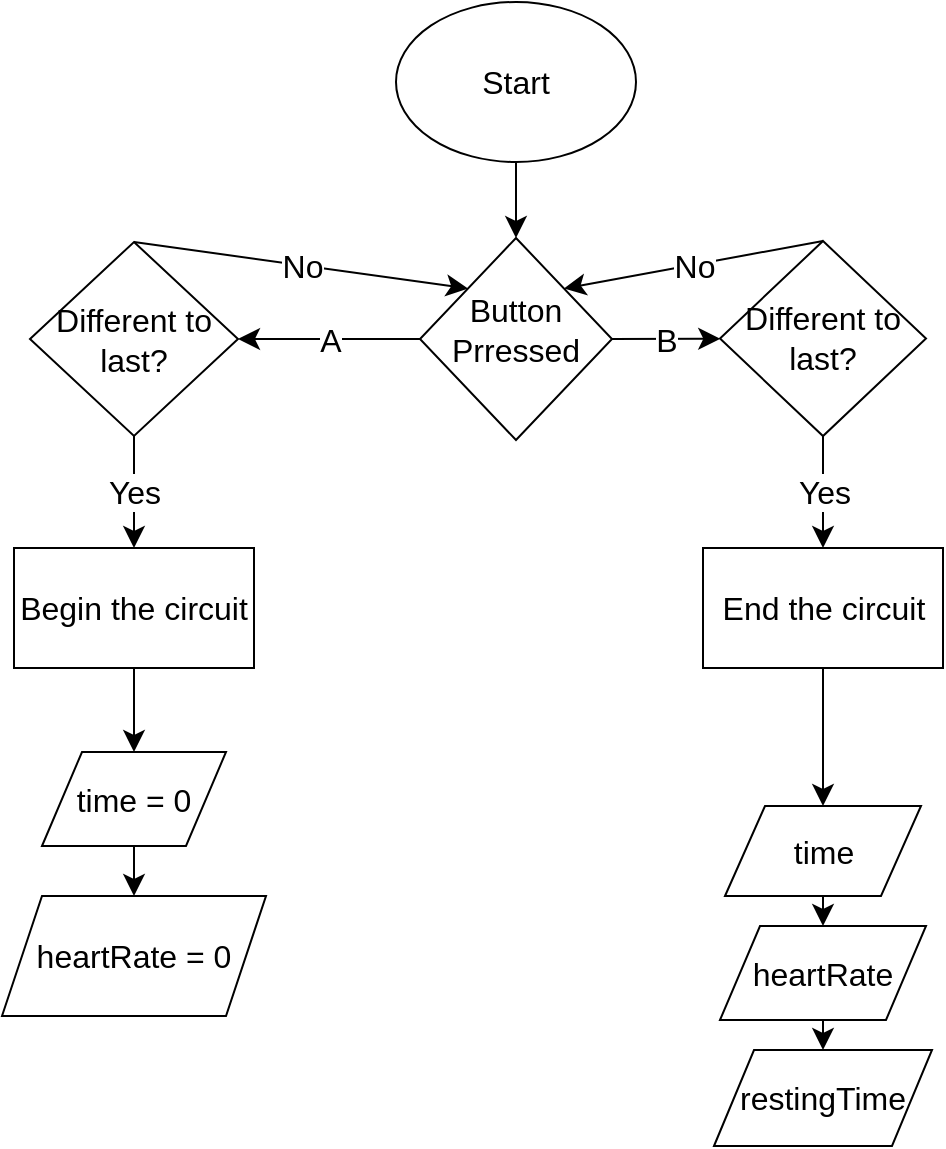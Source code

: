 <mxfile version="22.1.11" type="github">
  <diagram name="Page-1" id="UYRgRn9P8_GwJqouFjbf">
    <mxGraphModel dx="1105" dy="1228" grid="0" gridSize="10" guides="1" tooltips="1" connect="1" arrows="1" fold="1" page="0" pageScale="1" pageWidth="850" pageHeight="1100" math="0" shadow="0">
      <root>
        <mxCell id="0" />
        <mxCell id="1" parent="0" />
        <mxCell id="inF__guB-Sgz0s1Ucuuz-1" value="" style="ellipse;whiteSpace=wrap;html=1;fontSize=16;" vertex="1" parent="1">
          <mxGeometry x="163" y="-147" width="120" height="80" as="geometry" />
        </mxCell>
        <mxCell id="inF__guB-Sgz0s1Ucuuz-2" value="" style="endArrow=classic;html=1;rounded=0;fontSize=12;startSize=8;endSize=8;curved=1;exitX=0.5;exitY=1;exitDx=0;exitDy=0;entryX=0.5;entryY=0;entryDx=0;entryDy=0;" edge="1" parent="1" source="inF__guB-Sgz0s1Ucuuz-1" target="inF__guB-Sgz0s1Ucuuz-5">
          <mxGeometry width="50" height="50" relative="1" as="geometry">
            <mxPoint x="255" y="49" as="sourcePoint" />
            <mxPoint x="223" y="13" as="targetPoint" />
          </mxGeometry>
        </mxCell>
        <mxCell id="inF__guB-Sgz0s1Ucuuz-4" value="Start" style="text;html=1;strokeColor=none;fillColor=none;align=center;verticalAlign=middle;whiteSpace=wrap;rounded=0;fontSize=16;" vertex="1" parent="1">
          <mxGeometry x="193" y="-122" width="60" height="30" as="geometry" />
        </mxCell>
        <mxCell id="inF__guB-Sgz0s1Ucuuz-5" value="" style="rhombus;whiteSpace=wrap;html=1;fontSize=16;" vertex="1" parent="1">
          <mxGeometry x="175" y="-29" width="96" height="101" as="geometry" />
        </mxCell>
        <mxCell id="inF__guB-Sgz0s1Ucuuz-6" value="Button Prressed" style="text;html=1;strokeColor=none;fillColor=none;align=center;verticalAlign=middle;whiteSpace=wrap;rounded=0;fontSize=16;" vertex="1" parent="1">
          <mxGeometry x="193" y="2" width="60" height="30" as="geometry" />
        </mxCell>
        <mxCell id="inF__guB-Sgz0s1Ucuuz-7" style="edgeStyle=none;curved=1;rounded=0;orthogonalLoop=1;jettySize=auto;html=1;exitX=0.75;exitY=1;exitDx=0;exitDy=0;fontSize=12;startSize=8;endSize=8;" edge="1" parent="1" source="inF__guB-Sgz0s1Ucuuz-6" target="inF__guB-Sgz0s1Ucuuz-6">
          <mxGeometry relative="1" as="geometry" />
        </mxCell>
        <mxCell id="inF__guB-Sgz0s1Ucuuz-8" value="" style="endArrow=classic;html=1;rounded=0;fontSize=12;startSize=8;endSize=8;curved=1;exitX=0;exitY=0.5;exitDx=0;exitDy=0;entryX=1;entryY=0.5;entryDx=0;entryDy=0;" edge="1" parent="1" source="inF__guB-Sgz0s1Ucuuz-5" target="inF__guB-Sgz0s1Ucuuz-18">
          <mxGeometry relative="1" as="geometry">
            <mxPoint x="35" y="46" as="sourcePoint" />
            <mxPoint x="105" y="6" as="targetPoint" />
          </mxGeometry>
        </mxCell>
        <mxCell id="inF__guB-Sgz0s1Ucuuz-9" value="A" style="edgeLabel;resizable=0;html=1;align=center;verticalAlign=middle;fontSize=16;" connectable="0" vertex="1" parent="inF__guB-Sgz0s1Ucuuz-8">
          <mxGeometry relative="1" as="geometry" />
        </mxCell>
        <mxCell id="inF__guB-Sgz0s1Ucuuz-12" value="Begin the circuit" style="rounded=0;whiteSpace=wrap;html=1;fontSize=16;" vertex="1" parent="1">
          <mxGeometry x="-28" y="126" width="120" height="60" as="geometry" />
        </mxCell>
        <mxCell id="inF__guB-Sgz0s1Ucuuz-13" value="" style="endArrow=classic;html=1;rounded=0;fontSize=12;startSize=8;endSize=8;curved=1;exitX=1;exitY=0.5;exitDx=0;exitDy=0;" edge="1" parent="1" source="inF__guB-Sgz0s1Ucuuz-5" target="inF__guB-Sgz0s1Ucuuz-27">
          <mxGeometry relative="1" as="geometry">
            <mxPoint x="271" y="22" as="sourcePoint" />
            <mxPoint x="317" y="21.5" as="targetPoint" />
          </mxGeometry>
        </mxCell>
        <mxCell id="inF__guB-Sgz0s1Ucuuz-14" value="B" style="edgeLabel;resizable=0;html=1;align=center;verticalAlign=middle;fontSize=16;" connectable="0" vertex="1" parent="inF__guB-Sgz0s1Ucuuz-13">
          <mxGeometry relative="1" as="geometry" />
        </mxCell>
        <mxCell id="inF__guB-Sgz0s1Ucuuz-18" value="Different to last?" style="rhombus;whiteSpace=wrap;html=1;fontSize=16;" vertex="1" parent="1">
          <mxGeometry x="-20" y="-27" width="104" height="97" as="geometry" />
        </mxCell>
        <mxCell id="inF__guB-Sgz0s1Ucuuz-19" value="" style="endArrow=classic;html=1;rounded=0;fontSize=12;startSize=8;endSize=8;curved=1;exitX=0.5;exitY=1;exitDx=0;exitDy=0;entryX=0.5;entryY=0;entryDx=0;entryDy=0;" edge="1" parent="1" source="inF__guB-Sgz0s1Ucuuz-18" target="inF__guB-Sgz0s1Ucuuz-12">
          <mxGeometry relative="1" as="geometry">
            <mxPoint x="29" y="92" as="sourcePoint" />
            <mxPoint x="34" y="134" as="targetPoint" />
          </mxGeometry>
        </mxCell>
        <mxCell id="inF__guB-Sgz0s1Ucuuz-20" value="Yes" style="edgeLabel;resizable=0;html=1;align=center;verticalAlign=middle;fontSize=16;" connectable="0" vertex="1" parent="inF__guB-Sgz0s1Ucuuz-19">
          <mxGeometry relative="1" as="geometry" />
        </mxCell>
        <mxCell id="inF__guB-Sgz0s1Ucuuz-25" value="" style="endArrow=classic;html=1;rounded=0;fontSize=12;startSize=8;endSize=8;curved=1;entryX=0;entryY=0;entryDx=0;entryDy=0;exitX=0.5;exitY=0;exitDx=0;exitDy=0;" edge="1" parent="1" source="inF__guB-Sgz0s1Ucuuz-18" target="inF__guB-Sgz0s1Ucuuz-5">
          <mxGeometry relative="1" as="geometry">
            <mxPoint x="26" y="-48" as="sourcePoint" />
            <mxPoint x="76" y="-75" as="targetPoint" />
          </mxGeometry>
        </mxCell>
        <mxCell id="inF__guB-Sgz0s1Ucuuz-26" value="No" style="edgeLabel;resizable=0;html=1;align=center;verticalAlign=middle;fontSize=16;" connectable="0" vertex="1" parent="inF__guB-Sgz0s1Ucuuz-25">
          <mxGeometry relative="1" as="geometry" />
        </mxCell>
        <mxCell id="inF__guB-Sgz0s1Ucuuz-27" value="Different to last?" style="rhombus;whiteSpace=wrap;html=1;fontSize=16;" vertex="1" parent="1">
          <mxGeometry x="325" y="-27.5" width="103" height="97.5" as="geometry" />
        </mxCell>
        <mxCell id="inF__guB-Sgz0s1Ucuuz-29" value="" style="endArrow=classic;html=1;rounded=0;fontSize=12;startSize=8;endSize=8;curved=1;entryX=1;entryY=0;entryDx=0;entryDy=0;exitX=0.5;exitY=0;exitDx=0;exitDy=0;" edge="1" parent="1" source="inF__guB-Sgz0s1Ucuuz-27" target="inF__guB-Sgz0s1Ucuuz-5">
          <mxGeometry relative="1" as="geometry">
            <mxPoint x="343" y="-38" as="sourcePoint" />
            <mxPoint x="247" y="198" as="targetPoint" />
          </mxGeometry>
        </mxCell>
        <mxCell id="inF__guB-Sgz0s1Ucuuz-30" value="No" style="edgeLabel;resizable=0;html=1;align=center;verticalAlign=middle;fontSize=16;" connectable="0" vertex="1" parent="inF__guB-Sgz0s1Ucuuz-29">
          <mxGeometry relative="1" as="geometry" />
        </mxCell>
        <mxCell id="inF__guB-Sgz0s1Ucuuz-31" value="" style="endArrow=classic;html=1;rounded=0;fontSize=12;startSize=8;endSize=8;curved=1;exitX=0.5;exitY=1;exitDx=0;exitDy=0;entryX=0.5;entryY=0;entryDx=0;entryDy=0;" edge="1" parent="1" source="inF__guB-Sgz0s1Ucuuz-27" target="inF__guB-Sgz0s1Ucuuz-33">
          <mxGeometry relative="1" as="geometry">
            <mxPoint x="147" y="198" as="sourcePoint" />
            <mxPoint x="372" y="125" as="targetPoint" />
          </mxGeometry>
        </mxCell>
        <mxCell id="inF__guB-Sgz0s1Ucuuz-32" value="Yes" style="edgeLabel;resizable=0;html=1;align=center;verticalAlign=middle;fontSize=16;" connectable="0" vertex="1" parent="inF__guB-Sgz0s1Ucuuz-31">
          <mxGeometry relative="1" as="geometry" />
        </mxCell>
        <mxCell id="inF__guB-Sgz0s1Ucuuz-33" value="End the circuit" style="rounded=0;whiteSpace=wrap;html=1;fontSize=16;" vertex="1" parent="1">
          <mxGeometry x="316.5" y="126" width="120" height="60" as="geometry" />
        </mxCell>
        <mxCell id="inF__guB-Sgz0s1Ucuuz-48" style="edgeStyle=none;curved=1;rounded=0;orthogonalLoop=1;jettySize=auto;html=1;exitX=0.5;exitY=1;exitDx=0;exitDy=0;entryX=0.5;entryY=0;entryDx=0;entryDy=0;fontSize=12;startSize=8;endSize=8;" edge="1" parent="1" source="inF__guB-Sgz0s1Ucuuz-34" target="inF__guB-Sgz0s1Ucuuz-46">
          <mxGeometry relative="1" as="geometry" />
        </mxCell>
        <mxCell id="inF__guB-Sgz0s1Ucuuz-34" value="time = 0" style="shape=parallelogram;perimeter=parallelogramPerimeter;whiteSpace=wrap;html=1;fixedSize=1;fontSize=16;" vertex="1" parent="1">
          <mxGeometry x="-14" y="228" width="92" height="47" as="geometry" />
        </mxCell>
        <mxCell id="inF__guB-Sgz0s1Ucuuz-35" value="" style="endArrow=classic;html=1;rounded=0;fontSize=12;startSize=8;endSize=8;curved=1;exitX=0.5;exitY=1;exitDx=0;exitDy=0;entryX=0.5;entryY=0;entryDx=0;entryDy=0;" edge="1" parent="1" source="inF__guB-Sgz0s1Ucuuz-12" target="inF__guB-Sgz0s1Ucuuz-34">
          <mxGeometry width="50" height="50" relative="1" as="geometry">
            <mxPoint x="172" y="223" as="sourcePoint" />
            <mxPoint x="222" y="173" as="targetPoint" />
          </mxGeometry>
        </mxCell>
        <mxCell id="inF__guB-Sgz0s1Ucuuz-43" style="edgeStyle=none;curved=1;rounded=0;orthogonalLoop=1;jettySize=auto;html=1;exitX=0.5;exitY=1;exitDx=0;exitDy=0;entryX=0.5;entryY=0;entryDx=0;entryDy=0;fontSize=12;startSize=8;endSize=8;" edge="1" parent="1" source="inF__guB-Sgz0s1Ucuuz-36" target="inF__guB-Sgz0s1Ucuuz-37">
          <mxGeometry relative="1" as="geometry" />
        </mxCell>
        <mxCell id="inF__guB-Sgz0s1Ucuuz-36" value="time" style="shape=parallelogram;perimeter=parallelogramPerimeter;whiteSpace=wrap;html=1;fixedSize=1;fontSize=16;" vertex="1" parent="1">
          <mxGeometry x="327.5" y="255" width="98" height="45" as="geometry" />
        </mxCell>
        <mxCell id="inF__guB-Sgz0s1Ucuuz-44" style="edgeStyle=none;curved=1;rounded=0;orthogonalLoop=1;jettySize=auto;html=1;exitX=0.5;exitY=1;exitDx=0;exitDy=0;entryX=0.5;entryY=0;entryDx=0;entryDy=0;fontSize=12;startSize=8;endSize=8;" edge="1" parent="1" source="inF__guB-Sgz0s1Ucuuz-37" target="inF__guB-Sgz0s1Ucuuz-38">
          <mxGeometry relative="1" as="geometry" />
        </mxCell>
        <mxCell id="inF__guB-Sgz0s1Ucuuz-37" value="heartRate" style="shape=parallelogram;perimeter=parallelogramPerimeter;whiteSpace=wrap;html=1;fixedSize=1;fontSize=16;" vertex="1" parent="1">
          <mxGeometry x="325" y="315" width="103" height="47" as="geometry" />
        </mxCell>
        <mxCell id="inF__guB-Sgz0s1Ucuuz-38" value="restingTime" style="shape=parallelogram;perimeter=parallelogramPerimeter;whiteSpace=wrap;html=1;fixedSize=1;fontSize=16;" vertex="1" parent="1">
          <mxGeometry x="322" y="377" width="109" height="48" as="geometry" />
        </mxCell>
        <mxCell id="inF__guB-Sgz0s1Ucuuz-39" value="" style="endArrow=classic;html=1;rounded=0;fontSize=12;startSize=8;endSize=8;curved=1;exitX=0.5;exitY=1;exitDx=0;exitDy=0;entryX=0.5;entryY=0;entryDx=0;entryDy=0;" edge="1" parent="1" source="inF__guB-Sgz0s1Ucuuz-33" target="inF__guB-Sgz0s1Ucuuz-36">
          <mxGeometry width="50" height="50" relative="1" as="geometry">
            <mxPoint x="352" y="263" as="sourcePoint" />
            <mxPoint x="387" y="235" as="targetPoint" />
          </mxGeometry>
        </mxCell>
        <mxCell id="inF__guB-Sgz0s1Ucuuz-46" value="heartRate = 0" style="shape=parallelogram;perimeter=parallelogramPerimeter;whiteSpace=wrap;html=1;fixedSize=1;fontSize=16;" vertex="1" parent="1">
          <mxGeometry x="-34" y="300" width="132" height="60" as="geometry" />
        </mxCell>
      </root>
    </mxGraphModel>
  </diagram>
</mxfile>
